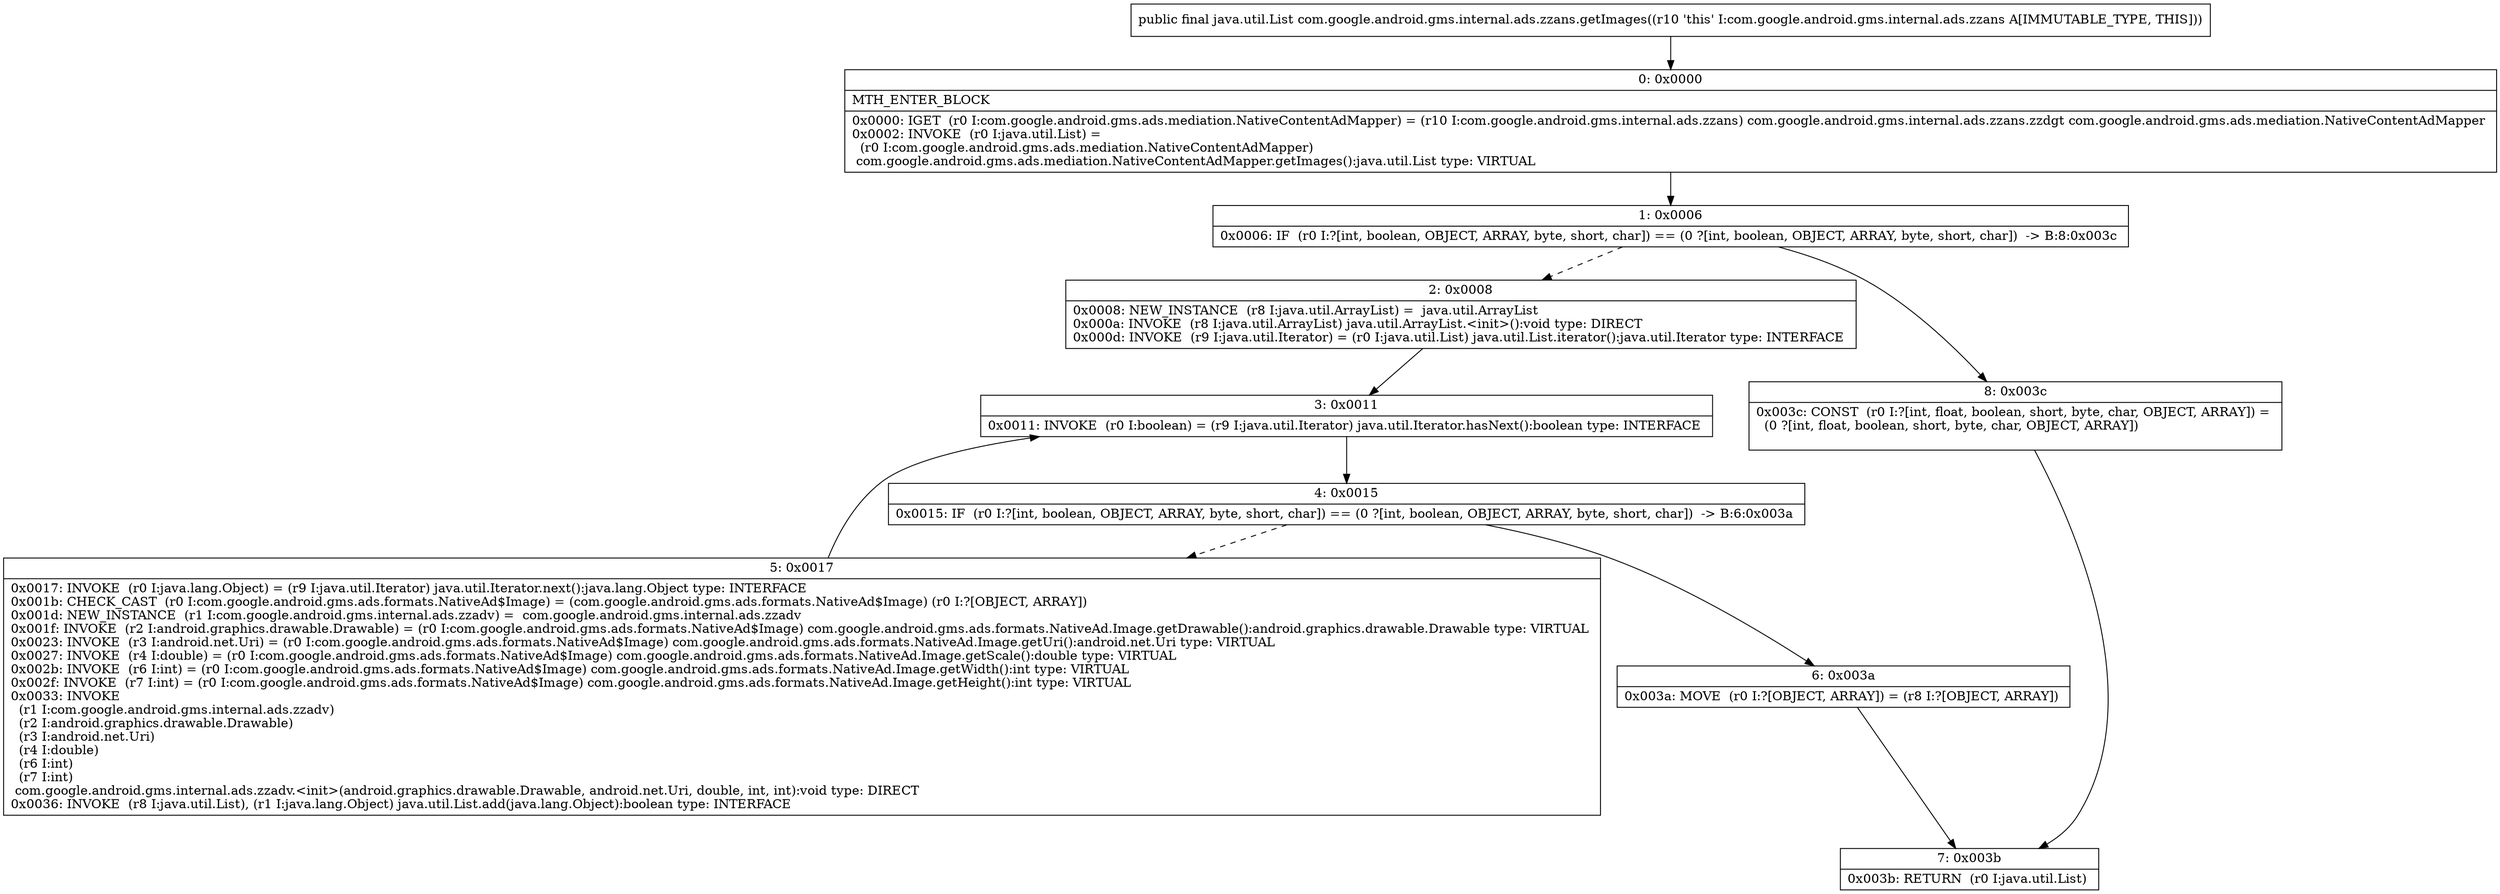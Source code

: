 digraph "CFG forcom.google.android.gms.internal.ads.zzans.getImages()Ljava\/util\/List;" {
Node_0 [shape=record,label="{0\:\ 0x0000|MTH_ENTER_BLOCK\l|0x0000: IGET  (r0 I:com.google.android.gms.ads.mediation.NativeContentAdMapper) = (r10 I:com.google.android.gms.internal.ads.zzans) com.google.android.gms.internal.ads.zzans.zzdgt com.google.android.gms.ads.mediation.NativeContentAdMapper \l0x0002: INVOKE  (r0 I:java.util.List) = \l  (r0 I:com.google.android.gms.ads.mediation.NativeContentAdMapper)\l com.google.android.gms.ads.mediation.NativeContentAdMapper.getImages():java.util.List type: VIRTUAL \l}"];
Node_1 [shape=record,label="{1\:\ 0x0006|0x0006: IF  (r0 I:?[int, boolean, OBJECT, ARRAY, byte, short, char]) == (0 ?[int, boolean, OBJECT, ARRAY, byte, short, char])  \-\> B:8:0x003c \l}"];
Node_2 [shape=record,label="{2\:\ 0x0008|0x0008: NEW_INSTANCE  (r8 I:java.util.ArrayList) =  java.util.ArrayList \l0x000a: INVOKE  (r8 I:java.util.ArrayList) java.util.ArrayList.\<init\>():void type: DIRECT \l0x000d: INVOKE  (r9 I:java.util.Iterator) = (r0 I:java.util.List) java.util.List.iterator():java.util.Iterator type: INTERFACE \l}"];
Node_3 [shape=record,label="{3\:\ 0x0011|0x0011: INVOKE  (r0 I:boolean) = (r9 I:java.util.Iterator) java.util.Iterator.hasNext():boolean type: INTERFACE \l}"];
Node_4 [shape=record,label="{4\:\ 0x0015|0x0015: IF  (r0 I:?[int, boolean, OBJECT, ARRAY, byte, short, char]) == (0 ?[int, boolean, OBJECT, ARRAY, byte, short, char])  \-\> B:6:0x003a \l}"];
Node_5 [shape=record,label="{5\:\ 0x0017|0x0017: INVOKE  (r0 I:java.lang.Object) = (r9 I:java.util.Iterator) java.util.Iterator.next():java.lang.Object type: INTERFACE \l0x001b: CHECK_CAST  (r0 I:com.google.android.gms.ads.formats.NativeAd$Image) = (com.google.android.gms.ads.formats.NativeAd$Image) (r0 I:?[OBJECT, ARRAY]) \l0x001d: NEW_INSTANCE  (r1 I:com.google.android.gms.internal.ads.zzadv) =  com.google.android.gms.internal.ads.zzadv \l0x001f: INVOKE  (r2 I:android.graphics.drawable.Drawable) = (r0 I:com.google.android.gms.ads.formats.NativeAd$Image) com.google.android.gms.ads.formats.NativeAd.Image.getDrawable():android.graphics.drawable.Drawable type: VIRTUAL \l0x0023: INVOKE  (r3 I:android.net.Uri) = (r0 I:com.google.android.gms.ads.formats.NativeAd$Image) com.google.android.gms.ads.formats.NativeAd.Image.getUri():android.net.Uri type: VIRTUAL \l0x0027: INVOKE  (r4 I:double) = (r0 I:com.google.android.gms.ads.formats.NativeAd$Image) com.google.android.gms.ads.formats.NativeAd.Image.getScale():double type: VIRTUAL \l0x002b: INVOKE  (r6 I:int) = (r0 I:com.google.android.gms.ads.formats.NativeAd$Image) com.google.android.gms.ads.formats.NativeAd.Image.getWidth():int type: VIRTUAL \l0x002f: INVOKE  (r7 I:int) = (r0 I:com.google.android.gms.ads.formats.NativeAd$Image) com.google.android.gms.ads.formats.NativeAd.Image.getHeight():int type: VIRTUAL \l0x0033: INVOKE  \l  (r1 I:com.google.android.gms.internal.ads.zzadv)\l  (r2 I:android.graphics.drawable.Drawable)\l  (r3 I:android.net.Uri)\l  (r4 I:double)\l  (r6 I:int)\l  (r7 I:int)\l com.google.android.gms.internal.ads.zzadv.\<init\>(android.graphics.drawable.Drawable, android.net.Uri, double, int, int):void type: DIRECT \l0x0036: INVOKE  (r8 I:java.util.List), (r1 I:java.lang.Object) java.util.List.add(java.lang.Object):boolean type: INTERFACE \l}"];
Node_6 [shape=record,label="{6\:\ 0x003a|0x003a: MOVE  (r0 I:?[OBJECT, ARRAY]) = (r8 I:?[OBJECT, ARRAY]) \l}"];
Node_7 [shape=record,label="{7\:\ 0x003b|0x003b: RETURN  (r0 I:java.util.List) \l}"];
Node_8 [shape=record,label="{8\:\ 0x003c|0x003c: CONST  (r0 I:?[int, float, boolean, short, byte, char, OBJECT, ARRAY]) = \l  (0 ?[int, float, boolean, short, byte, char, OBJECT, ARRAY])\l \l}"];
MethodNode[shape=record,label="{public final java.util.List com.google.android.gms.internal.ads.zzans.getImages((r10 'this' I:com.google.android.gms.internal.ads.zzans A[IMMUTABLE_TYPE, THIS])) }"];
MethodNode -> Node_0;
Node_0 -> Node_1;
Node_1 -> Node_2[style=dashed];
Node_1 -> Node_8;
Node_2 -> Node_3;
Node_3 -> Node_4;
Node_4 -> Node_5[style=dashed];
Node_4 -> Node_6;
Node_5 -> Node_3;
Node_6 -> Node_7;
Node_8 -> Node_7;
}

